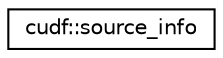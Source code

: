 digraph "Graphical Class Hierarchy"
{
 // LATEX_PDF_SIZE
  edge [fontname="Helvetica",fontsize="10",labelfontname="Helvetica",labelfontsize="10"];
  node [fontname="Helvetica",fontsize="10",shape=record];
  rankdir="LR";
  Node0 [label="cudf::source_info",height=0.2,width=0.4,color="black", fillcolor="white", style="filled",URL="$structcudf_1_1source__info.html",tooltip=" "];
}
